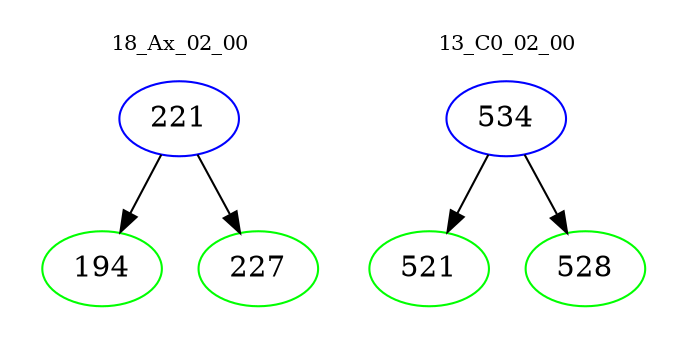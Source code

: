 digraph{
subgraph cluster_0 {
color = white
label = "18_Ax_02_00";
fontsize=10;
T0_221 [label="221", color="blue"]
T0_221 -> T0_194 [color="black"]
T0_194 [label="194", color="green"]
T0_221 -> T0_227 [color="black"]
T0_227 [label="227", color="green"]
}
subgraph cluster_1 {
color = white
label = "13_C0_02_00";
fontsize=10;
T1_534 [label="534", color="blue"]
T1_534 -> T1_521 [color="black"]
T1_521 [label="521", color="green"]
T1_534 -> T1_528 [color="black"]
T1_528 [label="528", color="green"]
}
}

